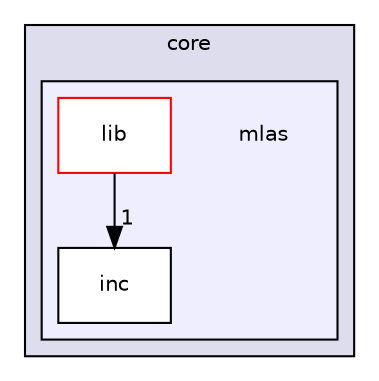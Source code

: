 digraph "onnxruntime/onnxruntime/core/mlas" {
  compound=true
  node [ fontsize="10", fontname="Helvetica"];
  edge [ labelfontsize="10", labelfontname="Helvetica"];
  subgraph clusterdir_d53f99a49d07d97f83b643cb8d6238c5 {
    graph [ bgcolor="#ddddee", pencolor="black", label="core" fontname="Helvetica", fontsize="10", URL="dir_d53f99a49d07d97f83b643cb8d6238c5.html"]
  subgraph clusterdir_c692e7698349af98e58e51689afebfd9 {
    graph [ bgcolor="#eeeeff", pencolor="black", label="" URL="dir_c692e7698349af98e58e51689afebfd9.html"];
    dir_c692e7698349af98e58e51689afebfd9 [shape=plaintext label="mlas"];
    dir_bed18798a5b0341d926decf41624b10f [shape=box label="inc" color="black" fillcolor="white" style="filled" URL="dir_bed18798a5b0341d926decf41624b10f.html"];
    dir_484f0a02b39637dc17590a50246ccad2 [shape=box label="lib" color="red" fillcolor="white" style="filled" URL="dir_484f0a02b39637dc17590a50246ccad2.html"];
  }
  }
  dir_484f0a02b39637dc17590a50246ccad2->dir_bed18798a5b0341d926decf41624b10f [headlabel="1", labeldistance=1.5 headhref="dir_000037_000036.html"];
}
